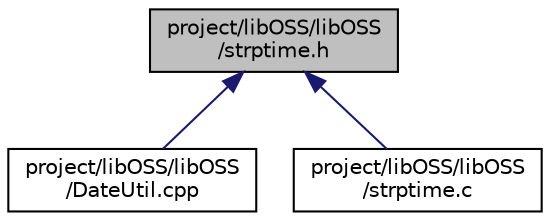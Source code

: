 digraph "project/libOSS/libOSS/strptime.h"
{
  edge [fontname="Helvetica",fontsize="10",labelfontname="Helvetica",labelfontsize="10"];
  node [fontname="Helvetica",fontsize="10",shape=record];
  Node1 [label="project/libOSS/libOSS\l/strptime.h",height=0.2,width=0.4,color="black", fillcolor="grey75", style="filled" fontcolor="black"];
  Node1 -> Node2 [dir="back",color="midnightblue",fontsize="10",style="solid",fontname="Helvetica"];
  Node2 [label="project/libOSS/libOSS\l/DateUtil.cpp",height=0.2,width=0.4,color="black", fillcolor="white", style="filled",URL="$_date_util_8cpp.html"];
  Node1 -> Node3 [dir="back",color="midnightblue",fontsize="10",style="solid",fontname="Helvetica"];
  Node3 [label="project/libOSS/libOSS\l/strptime.c",height=0.2,width=0.4,color="black", fillcolor="white", style="filled",URL="$strptime_8c.html"];
}
